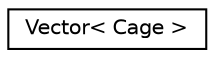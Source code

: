digraph "Graphical Class Hierarchy"
{
  edge [fontname="Helvetica",fontsize="10",labelfontname="Helvetica",labelfontsize="10"];
  node [fontname="Helvetica",fontsize="10",shape=record];
  rankdir="LR";
  Node0 [label="Vector\< Cage \>",height=0.2,width=0.4,color="black", fillcolor="white", style="filled",URL="$classVector.html"];
}
